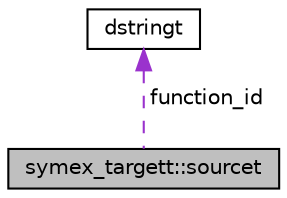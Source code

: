 digraph "symex_targett::sourcet"
{
 // LATEX_PDF_SIZE
  bgcolor="transparent";
  edge [fontname="Helvetica",fontsize="10",labelfontname="Helvetica",labelfontsize="10"];
  node [fontname="Helvetica",fontsize="10",shape=record];
  Node1 [label="symex_targett::sourcet",height=0.2,width=0.4,color="black", fillcolor="grey75", style="filled", fontcolor="black",tooltip="Identifies source in the context of symbolic execution."];
  Node2 -> Node1 [dir="back",color="darkorchid3",fontsize="10",style="dashed",label=" function_id" ,fontname="Helvetica"];
  Node2 [label="dstringt",height=0.2,width=0.4,color="black",URL="$classdstringt.html",tooltip="dstringt has one field, an unsigned integer no which is an index into a static table of strings."];
}
